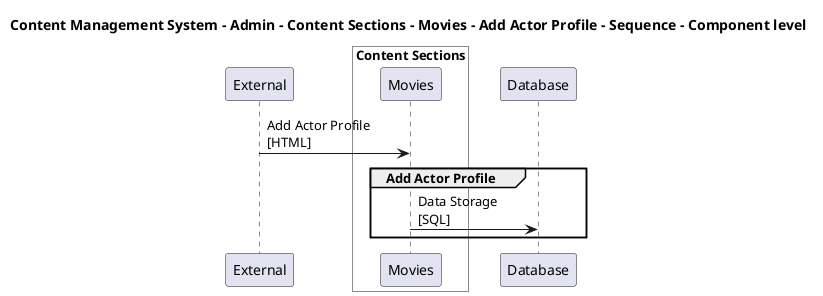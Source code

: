 @startuml

title Content Management System - Admin - Content Sections - Movies - Add Actor Profile - Sequence - Component level

participant "External" as C4InterFlow.SoftwareSystems.ExternalSystem

box "Admin" #White
    
box "Content Sections" #White
    participant "Movies" as ContentManagementSystem.SoftwareSystems.Admin.Containers.ContentSections.Components.Movies
end box

end box

participant "Database" as ContentManagementSystem.SoftwareSystems.Database

C4InterFlow.SoftwareSystems.ExternalSystem -> ContentManagementSystem.SoftwareSystems.Admin.Containers.ContentSections.Components.Movies : Add Actor Profile\n[HTML]
group Add Actor Profile
ContentManagementSystem.SoftwareSystems.Admin.Containers.ContentSections.Components.Movies -> ContentManagementSystem.SoftwareSystems.Database : Data Storage\n[SQL]
end


@enduml
